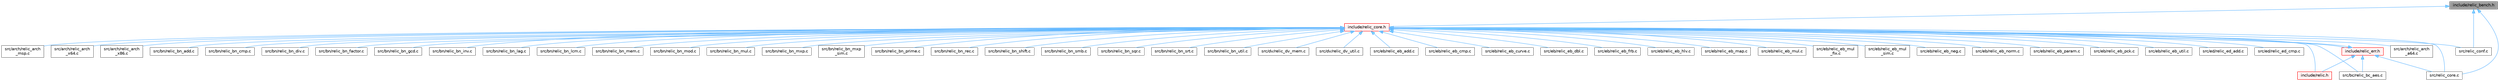 digraph "include/relic_bench.h"
{
 // LATEX_PDF_SIZE
  bgcolor="transparent";
  edge [fontname=Helvetica,fontsize=10,labelfontname=Helvetica,labelfontsize=10];
  node [fontname=Helvetica,fontsize=10,shape=box,height=0.2,width=0.4];
  Node1 [id="Node000001",label="include/relic_bench.h",height=0.2,width=0.4,color="gray40", fillcolor="grey60", style="filled", fontcolor="black",tooltip=" "];
  Node1 -> Node2 [id="edge1_Node000001_Node000002",dir="back",color="steelblue1",style="solid",tooltip=" "];
  Node2 [id="Node000002",label="include/relic_core.h",height=0.2,width=0.4,color="red", fillcolor="#FFF0F0", style="filled",URL="$db/d67/relic__core_8h.html",tooltip=" "];
  Node2 -> Node3 [id="edge2_Node000002_Node000003",dir="back",color="steelblue1",style="solid",tooltip=" "];
  Node3 [id="Node000003",label="include/relic.h",height=0.2,width=0.4,color="red", fillcolor="#FFF0F0", style="filled",URL="$d0/d17/relic_8h.html",tooltip=" "];
  Node2 -> Node36 [id="edge3_Node000002_Node000036",dir="back",color="steelblue1",style="solid",tooltip=" "];
  Node36 [id="Node000036",label="include/relic_err.h",height=0.2,width=0.4,color="red", fillcolor="#FFF0F0", style="filled",URL="$d0/d09/relic__err_8h.html",tooltip=" "];
  Node36 -> Node3 [id="edge4_Node000036_Node000003",dir="back",color="steelblue1",style="solid",tooltip=" "];
  Node36 -> Node2 [id="edge5_Node000036_Node000002",dir="back",color="steelblue1",style="solid",tooltip=" "];
  Node36 -> Node37 [id="edge6_Node000036_Node000037",dir="back",color="steelblue1",style="solid",tooltip=" "];
  Node37 [id="Node000037",label="src/bc/relic_bc_aes.c",height=0.2,width=0.4,color="grey40", fillcolor="white", style="filled",URL="$d0/d19/relic__bc__aes_8c.html",tooltip=" "];
  Node36 -> Node40 [id="edge7_Node000036_Node000040",dir="back",color="steelblue1",style="solid",tooltip=" "];
  Node40 [id="Node000040",label="src/relic_core.c",height=0.2,width=0.4,color="grey40", fillcolor="white", style="filled",URL="$db/d4a/relic__core_8c.html",tooltip=" "];
  Node2 -> Node42 [id="edge8_Node000002_Node000042",dir="back",color="steelblue1",style="solid",tooltip=" "];
  Node42 [id="Node000042",label="src/arch/relic_arch\l_a64.c",height=0.2,width=0.4,color="grey40", fillcolor="white", style="filled",URL="$dc/d62/relic__arch__a64_8c.html",tooltip=" "];
  Node2 -> Node43 [id="edge9_Node000002_Node000043",dir="back",color="steelblue1",style="solid",tooltip=" "];
  Node43 [id="Node000043",label="src/arch/relic_arch\l_msp.c",height=0.2,width=0.4,color="grey40", fillcolor="white", style="filled",URL="$d9/d2a/relic__arch__msp_8c.html",tooltip=" "];
  Node2 -> Node44 [id="edge10_Node000002_Node000044",dir="back",color="steelblue1",style="solid",tooltip=" "];
  Node44 [id="Node000044",label="src/arch/relic_arch\l_x64.c",height=0.2,width=0.4,color="grey40", fillcolor="white", style="filled",URL="$d7/d4a/relic__arch__x64_8c.html",tooltip=" "];
  Node2 -> Node45 [id="edge11_Node000002_Node000045",dir="back",color="steelblue1",style="solid",tooltip=" "];
  Node45 [id="Node000045",label="src/arch/relic_arch\l_x86.c",height=0.2,width=0.4,color="grey40", fillcolor="white", style="filled",URL="$de/d1a/relic__arch__x86_8c.html",tooltip=" "];
  Node2 -> Node37 [id="edge12_Node000002_Node000037",dir="back",color="steelblue1",style="solid",tooltip=" "];
  Node2 -> Node46 [id="edge13_Node000002_Node000046",dir="back",color="steelblue1",style="solid",tooltip=" "];
  Node46 [id="Node000046",label="src/bn/relic_bn_add.c",height=0.2,width=0.4,color="grey40", fillcolor="white", style="filled",URL="$d3/d2f/relic__bn__add_8c.html",tooltip=" "];
  Node2 -> Node47 [id="edge14_Node000002_Node000047",dir="back",color="steelblue1",style="solid",tooltip=" "];
  Node47 [id="Node000047",label="src/bn/relic_bn_cmp.c",height=0.2,width=0.4,color="grey40", fillcolor="white", style="filled",URL="$db/dc3/relic__bn__cmp_8c.html",tooltip=" "];
  Node2 -> Node48 [id="edge15_Node000002_Node000048",dir="back",color="steelblue1",style="solid",tooltip=" "];
  Node48 [id="Node000048",label="src/bn/relic_bn_div.c",height=0.2,width=0.4,color="grey40", fillcolor="white", style="filled",URL="$dd/d17/relic__bn__div_8c.html",tooltip=" "];
  Node2 -> Node49 [id="edge16_Node000002_Node000049",dir="back",color="steelblue1",style="solid",tooltip=" "];
  Node49 [id="Node000049",label="src/bn/relic_bn_factor.c",height=0.2,width=0.4,color="grey40", fillcolor="white", style="filled",URL="$db/df1/relic__bn__factor_8c.html",tooltip=" "];
  Node2 -> Node50 [id="edge17_Node000002_Node000050",dir="back",color="steelblue1",style="solid",tooltip=" "];
  Node50 [id="Node000050",label="src/bn/relic_bn_gcd.c",height=0.2,width=0.4,color="grey40", fillcolor="white", style="filled",URL="$d6/d6e/relic__bn__gcd_8c.html",tooltip=" "];
  Node2 -> Node51 [id="edge18_Node000002_Node000051",dir="back",color="steelblue1",style="solid",tooltip=" "];
  Node51 [id="Node000051",label="src/bn/relic_bn_inv.c",height=0.2,width=0.4,color="grey40", fillcolor="white", style="filled",URL="$d2/dc2/relic__bn__inv_8c.html",tooltip=" "];
  Node2 -> Node52 [id="edge19_Node000002_Node000052",dir="back",color="steelblue1",style="solid",tooltip=" "];
  Node52 [id="Node000052",label="src/bn/relic_bn_lag.c",height=0.2,width=0.4,color="grey40", fillcolor="white", style="filled",URL="$df/d5b/relic__bn__lag_8c.html",tooltip=" "];
  Node2 -> Node53 [id="edge20_Node000002_Node000053",dir="back",color="steelblue1",style="solid",tooltip=" "];
  Node53 [id="Node000053",label="src/bn/relic_bn_lcm.c",height=0.2,width=0.4,color="grey40", fillcolor="white", style="filled",URL="$d5/d58/relic__bn__lcm_8c.html",tooltip=" "];
  Node2 -> Node54 [id="edge21_Node000002_Node000054",dir="back",color="steelblue1",style="solid",tooltip=" "];
  Node54 [id="Node000054",label="src/bn/relic_bn_mem.c",height=0.2,width=0.4,color="grey40", fillcolor="white", style="filled",URL="$d0/d7d/relic__bn__mem_8c.html",tooltip=" "];
  Node2 -> Node55 [id="edge22_Node000002_Node000055",dir="back",color="steelblue1",style="solid",tooltip=" "];
  Node55 [id="Node000055",label="src/bn/relic_bn_mod.c",height=0.2,width=0.4,color="grey40", fillcolor="white", style="filled",URL="$dd/d71/relic__bn__mod_8c.html",tooltip=" "];
  Node2 -> Node56 [id="edge23_Node000002_Node000056",dir="back",color="steelblue1",style="solid",tooltip=" "];
  Node56 [id="Node000056",label="src/bn/relic_bn_mul.c",height=0.2,width=0.4,color="grey40", fillcolor="white", style="filled",URL="$d7/dd6/relic__bn__mul_8c.html",tooltip=" "];
  Node2 -> Node57 [id="edge24_Node000002_Node000057",dir="back",color="steelblue1",style="solid",tooltip=" "];
  Node57 [id="Node000057",label="src/bn/relic_bn_mxp.c",height=0.2,width=0.4,color="grey40", fillcolor="white", style="filled",URL="$d0/d20/relic__bn__mxp_8c.html",tooltip=" "];
  Node2 -> Node58 [id="edge25_Node000002_Node000058",dir="back",color="steelblue1",style="solid",tooltip=" "];
  Node58 [id="Node000058",label="src/bn/relic_bn_mxp\l_sim.c",height=0.2,width=0.4,color="grey40", fillcolor="white", style="filled",URL="$d5/d68/relic__bn__mxp__sim_8c.html",tooltip=" "];
  Node2 -> Node59 [id="edge26_Node000002_Node000059",dir="back",color="steelblue1",style="solid",tooltip=" "];
  Node59 [id="Node000059",label="src/bn/relic_bn_prime.c",height=0.2,width=0.4,color="grey40", fillcolor="white", style="filled",URL="$df/d15/relic__bn__prime_8c.html",tooltip=" "];
  Node2 -> Node60 [id="edge27_Node000002_Node000060",dir="back",color="steelblue1",style="solid",tooltip=" "];
  Node60 [id="Node000060",label="src/bn/relic_bn_rec.c",height=0.2,width=0.4,color="grey40", fillcolor="white", style="filled",URL="$d9/db4/relic__bn__rec_8c.html",tooltip=" "];
  Node2 -> Node61 [id="edge28_Node000002_Node000061",dir="back",color="steelblue1",style="solid",tooltip=" "];
  Node61 [id="Node000061",label="src/bn/relic_bn_shift.c",height=0.2,width=0.4,color="grey40", fillcolor="white", style="filled",URL="$db/d6e/relic__bn__shift_8c.html",tooltip=" "];
  Node2 -> Node62 [id="edge29_Node000002_Node000062",dir="back",color="steelblue1",style="solid",tooltip=" "];
  Node62 [id="Node000062",label="src/bn/relic_bn_smb.c",height=0.2,width=0.4,color="grey40", fillcolor="white", style="filled",URL="$d8/dc6/relic__bn__smb_8c.html",tooltip=" "];
  Node2 -> Node63 [id="edge30_Node000002_Node000063",dir="back",color="steelblue1",style="solid",tooltip=" "];
  Node63 [id="Node000063",label="src/bn/relic_bn_sqr.c",height=0.2,width=0.4,color="grey40", fillcolor="white", style="filled",URL="$de/dec/relic__bn__sqr_8c.html",tooltip=" "];
  Node2 -> Node64 [id="edge31_Node000002_Node000064",dir="back",color="steelblue1",style="solid",tooltip=" "];
  Node64 [id="Node000064",label="src/bn/relic_bn_srt.c",height=0.2,width=0.4,color="grey40", fillcolor="white", style="filled",URL="$d9/d72/relic__bn__srt_8c.html",tooltip=" "];
  Node2 -> Node65 [id="edge32_Node000002_Node000065",dir="back",color="steelblue1",style="solid",tooltip=" "];
  Node65 [id="Node000065",label="src/bn/relic_bn_util.c",height=0.2,width=0.4,color="grey40", fillcolor="white", style="filled",URL="$de/d89/relic__bn__util_8c.html",tooltip=" "];
  Node2 -> Node66 [id="edge33_Node000002_Node000066",dir="back",color="steelblue1",style="solid",tooltip=" "];
  Node66 [id="Node000066",label="src/dv/relic_dv_mem.c",height=0.2,width=0.4,color="grey40", fillcolor="white", style="filled",URL="$d6/dc3/relic__dv__mem_8c.html",tooltip=" "];
  Node2 -> Node67 [id="edge34_Node000002_Node000067",dir="back",color="steelblue1",style="solid",tooltip=" "];
  Node67 [id="Node000067",label="src/dv/relic_dv_util.c",height=0.2,width=0.4,color="grey40", fillcolor="white", style="filled",URL="$df/d48/relic__dv__util_8c.html",tooltip=" "];
  Node2 -> Node68 [id="edge35_Node000002_Node000068",dir="back",color="steelblue1",style="solid",tooltip=" "];
  Node68 [id="Node000068",label="src/eb/relic_eb_add.c",height=0.2,width=0.4,color="grey40", fillcolor="white", style="filled",URL="$dc/d86/relic__eb__add_8c.html",tooltip=" "];
  Node2 -> Node69 [id="edge36_Node000002_Node000069",dir="back",color="steelblue1",style="solid",tooltip=" "];
  Node69 [id="Node000069",label="src/eb/relic_eb_cmp.c",height=0.2,width=0.4,color="grey40", fillcolor="white", style="filled",URL="$dd/d7f/relic__eb__cmp_8c.html",tooltip=" "];
  Node2 -> Node70 [id="edge37_Node000002_Node000070",dir="back",color="steelblue1",style="solid",tooltip=" "];
  Node70 [id="Node000070",label="src/eb/relic_eb_curve.c",height=0.2,width=0.4,color="grey40", fillcolor="white", style="filled",URL="$d2/d2e/relic__eb__curve_8c.html",tooltip=" "];
  Node2 -> Node71 [id="edge38_Node000002_Node000071",dir="back",color="steelblue1",style="solid",tooltip=" "];
  Node71 [id="Node000071",label="src/eb/relic_eb_dbl.c",height=0.2,width=0.4,color="grey40", fillcolor="white", style="filled",URL="$d6/de7/relic__eb__dbl_8c.html",tooltip=" "];
  Node2 -> Node72 [id="edge39_Node000002_Node000072",dir="back",color="steelblue1",style="solid",tooltip=" "];
  Node72 [id="Node000072",label="src/eb/relic_eb_frb.c",height=0.2,width=0.4,color="grey40", fillcolor="white", style="filled",URL="$d3/dff/relic__eb__frb_8c.html",tooltip=" "];
  Node2 -> Node73 [id="edge40_Node000002_Node000073",dir="back",color="steelblue1",style="solid",tooltip=" "];
  Node73 [id="Node000073",label="src/eb/relic_eb_hlv.c",height=0.2,width=0.4,color="grey40", fillcolor="white", style="filled",URL="$d5/da6/relic__eb__hlv_8c.html",tooltip=" "];
  Node2 -> Node74 [id="edge41_Node000002_Node000074",dir="back",color="steelblue1",style="solid",tooltip=" "];
  Node74 [id="Node000074",label="src/eb/relic_eb_map.c",height=0.2,width=0.4,color="grey40", fillcolor="white", style="filled",URL="$d9/d78/relic__eb__map_8c.html",tooltip=" "];
  Node2 -> Node75 [id="edge42_Node000002_Node000075",dir="back",color="steelblue1",style="solid",tooltip=" "];
  Node75 [id="Node000075",label="src/eb/relic_eb_mul.c",height=0.2,width=0.4,color="grey40", fillcolor="white", style="filled",URL="$d8/d41/relic__eb__mul_8c.html",tooltip=" "];
  Node2 -> Node76 [id="edge43_Node000002_Node000076",dir="back",color="steelblue1",style="solid",tooltip=" "];
  Node76 [id="Node000076",label="src/eb/relic_eb_mul\l_fix.c",height=0.2,width=0.4,color="grey40", fillcolor="white", style="filled",URL="$d7/d32/relic__eb__mul__fix_8c.html",tooltip=" "];
  Node2 -> Node77 [id="edge44_Node000002_Node000077",dir="back",color="steelblue1",style="solid",tooltip=" "];
  Node77 [id="Node000077",label="src/eb/relic_eb_mul\l_sim.c",height=0.2,width=0.4,color="grey40", fillcolor="white", style="filled",URL="$d2/dd7/relic__eb__mul__sim_8c.html",tooltip=" "];
  Node2 -> Node78 [id="edge45_Node000002_Node000078",dir="back",color="steelblue1",style="solid",tooltip=" "];
  Node78 [id="Node000078",label="src/eb/relic_eb_neg.c",height=0.2,width=0.4,color="grey40", fillcolor="white", style="filled",URL="$dd/d20/relic__eb__neg_8c.html",tooltip=" "];
  Node2 -> Node79 [id="edge46_Node000002_Node000079",dir="back",color="steelblue1",style="solid",tooltip=" "];
  Node79 [id="Node000079",label="src/eb/relic_eb_norm.c",height=0.2,width=0.4,color="grey40", fillcolor="white", style="filled",URL="$dc/d9e/relic__eb__norm_8c.html",tooltip=" "];
  Node2 -> Node80 [id="edge47_Node000002_Node000080",dir="back",color="steelblue1",style="solid",tooltip=" "];
  Node80 [id="Node000080",label="src/eb/relic_eb_param.c",height=0.2,width=0.4,color="grey40", fillcolor="white", style="filled",URL="$df/de6/relic__eb__param_8c.html",tooltip=" "];
  Node2 -> Node81 [id="edge48_Node000002_Node000081",dir="back",color="steelblue1",style="solid",tooltip=" "];
  Node81 [id="Node000081",label="src/eb/relic_eb_pck.c",height=0.2,width=0.4,color="grey40", fillcolor="white", style="filled",URL="$dd/d9a/relic__eb__pck_8c.html",tooltip=" "];
  Node2 -> Node82 [id="edge49_Node000002_Node000082",dir="back",color="steelblue1",style="solid",tooltip=" "];
  Node82 [id="Node000082",label="src/eb/relic_eb_util.c",height=0.2,width=0.4,color="grey40", fillcolor="white", style="filled",URL="$d2/d46/relic__eb__util_8c.html",tooltip=" "];
  Node2 -> Node83 [id="edge50_Node000002_Node000083",dir="back",color="steelblue1",style="solid",tooltip=" "];
  Node83 [id="Node000083",label="src/ed/relic_ed_add.c",height=0.2,width=0.4,color="grey40", fillcolor="white", style="filled",URL="$d0/daa/relic__ed__add_8c.html",tooltip=" "];
  Node2 -> Node84 [id="edge51_Node000002_Node000084",dir="back",color="steelblue1",style="solid",tooltip=" "];
  Node84 [id="Node000084",label="src/ed/relic_ed_cmp.c",height=0.2,width=0.4,color="grey40", fillcolor="white", style="filled",URL="$df/da5/relic__ed__cmp_8c.html",tooltip=" "];
  Node2 -> Node289 [id="edge52_Node000002_Node000289",dir="back",color="steelblue1",style="solid",tooltip=" "];
  Node289 [id="Node000289",label="src/relic_conf.c",height=0.2,width=0.4,color="grey40", fillcolor="white", style="filled",URL="$db/d73/relic__conf_8c.html",tooltip=" "];
  Node2 -> Node40 [id="edge53_Node000002_Node000040",dir="back",color="steelblue1",style="solid",tooltip=" "];
  Node1 -> Node289 [id="edge54_Node000001_Node000289",dir="back",color="steelblue1",style="solid",tooltip=" "];
  Node1 -> Node40 [id="edge55_Node000001_Node000040",dir="back",color="steelblue1",style="solid",tooltip=" "];
}
